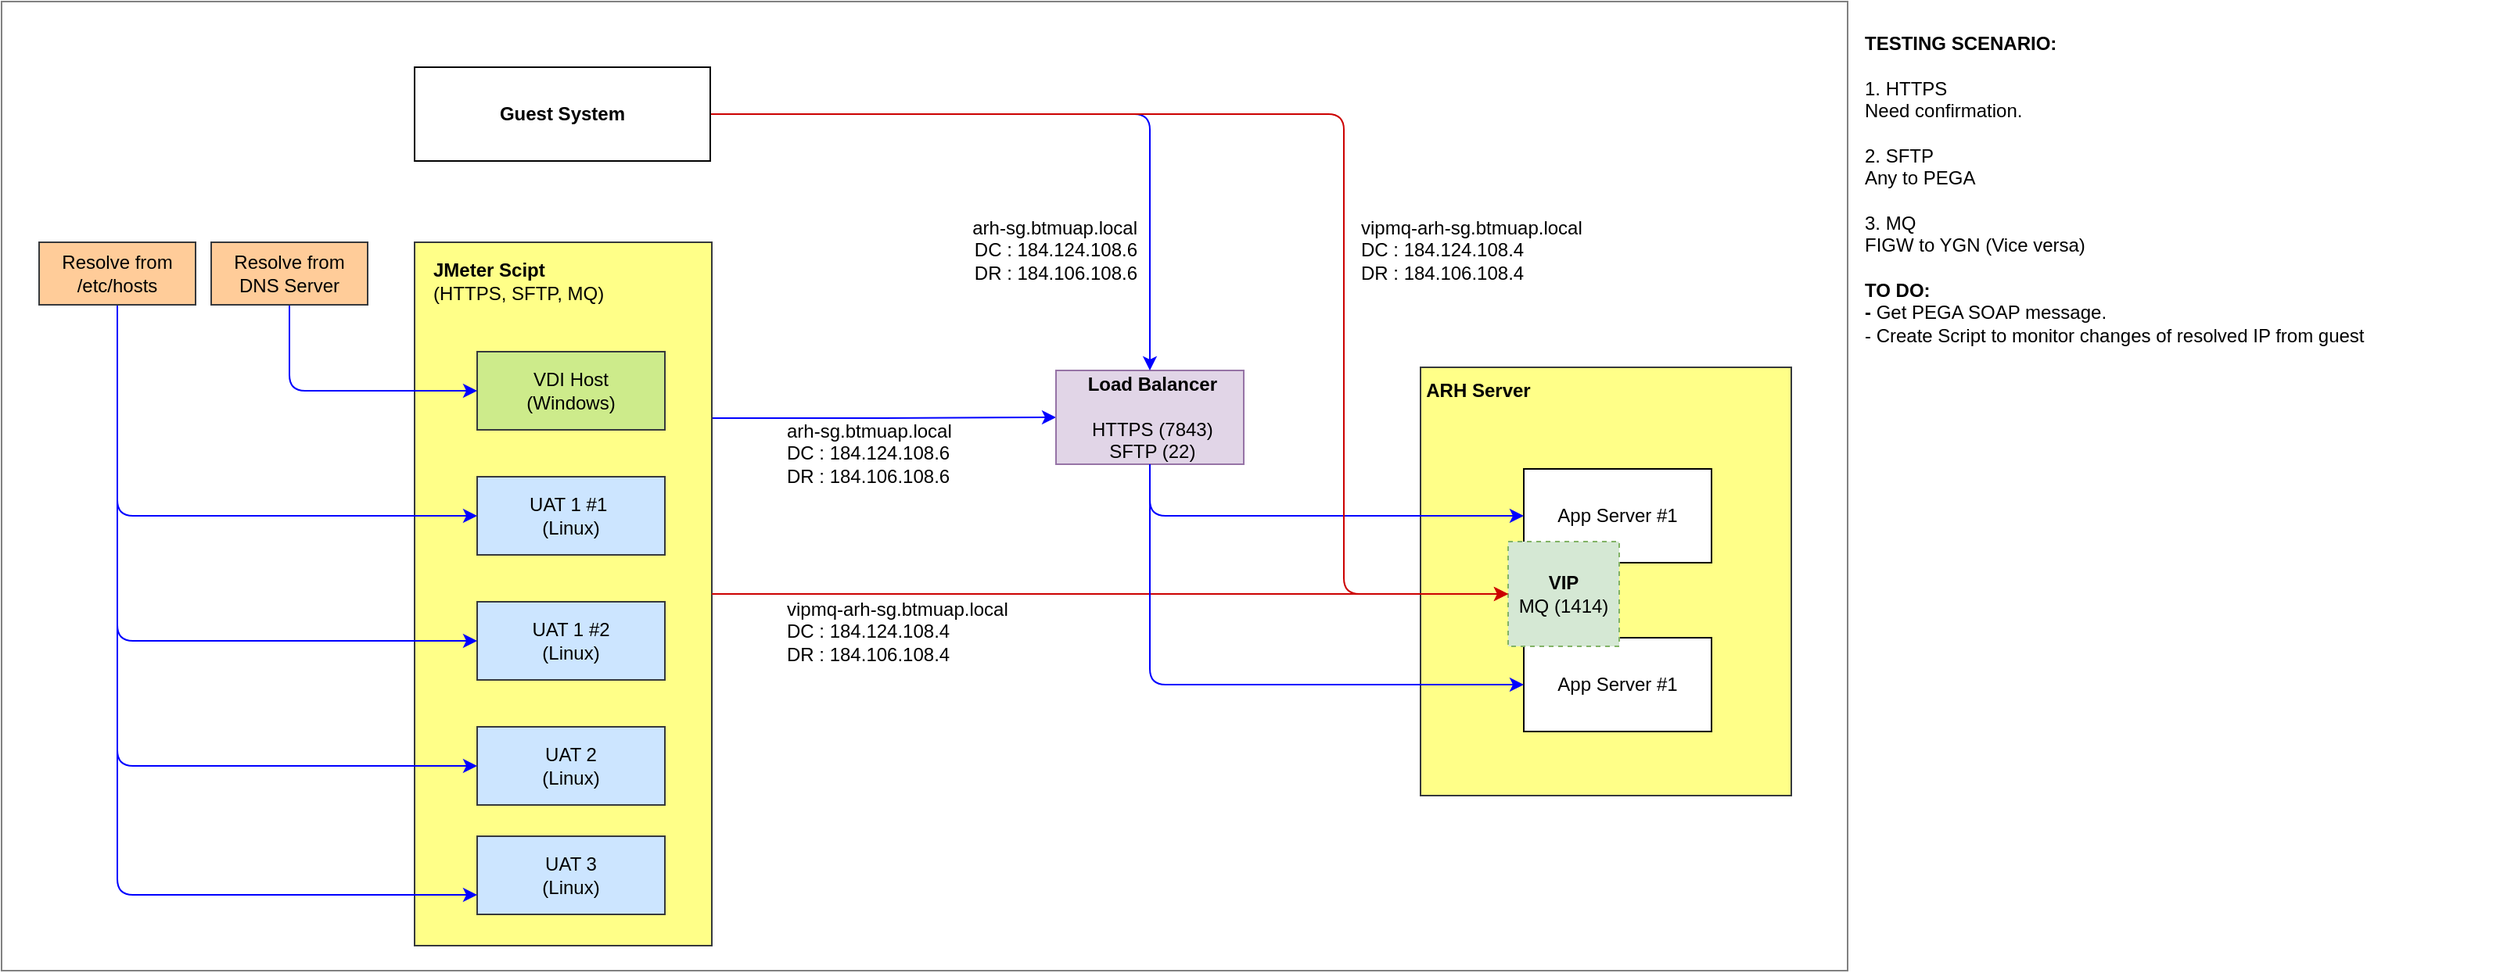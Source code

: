 <mxfile version="26.0.16">
  <diagram name="Page-1" id="khiKNV9_wSGJ7rBO3mhU">
    <mxGraphModel dx="1502" dy="1447" grid="0" gridSize="10" guides="1" tooltips="1" connect="1" arrows="1" fold="1" page="1" pageScale="1" pageWidth="850" pageHeight="1100" math="0" shadow="0">
      <root>
        <mxCell id="0" />
        <mxCell id="1" parent="0" />
        <mxCell id="OyTotf3cjlx3w-jjL12O-33" value="" style="rounded=0;whiteSpace=wrap;html=1;strokeColor=#808080;" vertex="1" parent="1">
          <mxGeometry x="-224" y="-144" width="1180" height="620" as="geometry" />
        </mxCell>
        <mxCell id="OyTotf3cjlx3w-jjL12O-16" style="edgeStyle=orthogonalEdgeStyle;rounded=0;orthogonalLoop=1;jettySize=auto;html=1;exitX=1;exitY=0.25;exitDx=0;exitDy=0;entryX=0;entryY=0.5;entryDx=0;entryDy=0;strokeColor=#0000FF;" edge="1" parent="1" source="OyTotf3cjlx3w-jjL12O-6" target="OyTotf3cjlx3w-jjL12O-15">
          <mxGeometry relative="1" as="geometry" />
        </mxCell>
        <mxCell id="OyTotf3cjlx3w-jjL12O-6" value="" style="rounded=0;whiteSpace=wrap;html=1;fillColor=#ffff88;strokeColor=#36393d;" vertex="1" parent="1">
          <mxGeometry x="40" y="10" width="190" height="450" as="geometry" />
        </mxCell>
        <mxCell id="OyTotf3cjlx3w-jjL12O-1" value="VDI Host&lt;div&gt;(Windows&lt;span style=&quot;background-color: transparent; color: light-dark(rgb(0, 0, 0), rgb(255, 255, 255));&quot;&gt;)&lt;/span&gt;&lt;/div&gt;" style="rounded=0;whiteSpace=wrap;html=1;fillColor=#cdeb8b;strokeColor=#36393d;" vertex="1" parent="1">
          <mxGeometry x="80" y="80" width="120" height="50" as="geometry" />
        </mxCell>
        <mxCell id="OyTotf3cjlx3w-jjL12O-2" value="UAT 1 #1&amp;nbsp;&lt;div&gt;(&lt;span style=&quot;background-color: transparent; color: light-dark(rgb(0, 0, 0), rgb(255, 255, 255));&quot;&gt;Linux)&lt;/span&gt;&lt;/div&gt;" style="rounded=0;whiteSpace=wrap;html=1;fillColor=#cce5ff;strokeColor=#36393d;" vertex="1" parent="1">
          <mxGeometry x="80" y="160" width="120" height="50" as="geometry" />
        </mxCell>
        <mxCell id="OyTotf3cjlx3w-jjL12O-3" value="UAT 1 #2&lt;div&gt;(Linux)&lt;/div&gt;" style="rounded=0;whiteSpace=wrap;html=1;fillColor=#cce5ff;strokeColor=#36393d;" vertex="1" parent="1">
          <mxGeometry x="80" y="240" width="120" height="50" as="geometry" />
        </mxCell>
        <mxCell id="OyTotf3cjlx3w-jjL12O-4" value="UAT 2&lt;div&gt;(Linux)&lt;/div&gt;" style="rounded=0;whiteSpace=wrap;html=1;fillColor=#cce5ff;strokeColor=#36393d;" vertex="1" parent="1">
          <mxGeometry x="80" y="320" width="120" height="50" as="geometry" />
        </mxCell>
        <mxCell id="OyTotf3cjlx3w-jjL12O-5" value="UAT 3&lt;div&gt;(Linux)&lt;/div&gt;" style="rounded=0;whiteSpace=wrap;html=1;fillColor=#cce5ff;strokeColor=#36393d;" vertex="1" parent="1">
          <mxGeometry x="80" y="390" width="120" height="50" as="geometry" />
        </mxCell>
        <mxCell id="OyTotf3cjlx3w-jjL12O-7" value="&lt;b&gt;JMeter Scipt&lt;/b&gt;&lt;div&gt;(HTTPS, SFTP, MQ)&lt;/div&gt;" style="text;html=1;align=left;verticalAlign=middle;whiteSpace=wrap;rounded=0;" vertex="1" parent="1">
          <mxGeometry x="50" y="20" width="140" height="30" as="geometry" />
        </mxCell>
        <mxCell id="OyTotf3cjlx3w-jjL12O-9" style="edgeStyle=orthogonalEdgeStyle;rounded=1;orthogonalLoop=1;jettySize=auto;html=1;entryX=0;entryY=0.5;entryDx=0;entryDy=0;exitX=0.5;exitY=1;exitDx=0;exitDy=0;strokeColor=#0000FF;curved=0;" edge="1" parent="1" source="OyTotf3cjlx3w-jjL12O-8" target="OyTotf3cjlx3w-jjL12O-1">
          <mxGeometry relative="1" as="geometry">
            <mxPoint x="-40" y="120" as="targetPoint" />
          </mxGeometry>
        </mxCell>
        <mxCell id="OyTotf3cjlx3w-jjL12O-8" value="&lt;div&gt;Resolve from&lt;/div&gt;DNS Server" style="rounded=0;whiteSpace=wrap;html=1;fillColor=#ffcc99;strokeColor=#36393d;" vertex="1" parent="1">
          <mxGeometry x="-90" y="10" width="100" height="40" as="geometry" />
        </mxCell>
        <mxCell id="OyTotf3cjlx3w-jjL12O-11" style="edgeStyle=orthogonalEdgeStyle;rounded=1;orthogonalLoop=1;jettySize=auto;html=1;exitX=0.5;exitY=1;exitDx=0;exitDy=0;entryX=0;entryY=0.75;entryDx=0;entryDy=0;strokeColor=#0000FF;curved=0;" edge="1" parent="1" source="OyTotf3cjlx3w-jjL12O-10" target="OyTotf3cjlx3w-jjL12O-5">
          <mxGeometry relative="1" as="geometry" />
        </mxCell>
        <mxCell id="OyTotf3cjlx3w-jjL12O-12" style="edgeStyle=orthogonalEdgeStyle;rounded=1;orthogonalLoop=1;jettySize=auto;html=1;exitX=0.5;exitY=1;exitDx=0;exitDy=0;entryX=0;entryY=0.5;entryDx=0;entryDy=0;strokeColor=#0000FF;curved=0;" edge="1" parent="1" source="OyTotf3cjlx3w-jjL12O-10" target="OyTotf3cjlx3w-jjL12O-2">
          <mxGeometry relative="1" as="geometry" />
        </mxCell>
        <mxCell id="OyTotf3cjlx3w-jjL12O-13" style="edgeStyle=orthogonalEdgeStyle;rounded=1;orthogonalLoop=1;jettySize=auto;html=1;exitX=0.5;exitY=1;exitDx=0;exitDy=0;entryX=0;entryY=0.5;entryDx=0;entryDy=0;strokeColor=#0000FF;curved=0;" edge="1" parent="1" source="OyTotf3cjlx3w-jjL12O-10" target="OyTotf3cjlx3w-jjL12O-3">
          <mxGeometry relative="1" as="geometry" />
        </mxCell>
        <mxCell id="OyTotf3cjlx3w-jjL12O-14" style="edgeStyle=orthogonalEdgeStyle;rounded=1;orthogonalLoop=1;jettySize=auto;html=1;exitX=0.5;exitY=1;exitDx=0;exitDy=0;entryX=0;entryY=0.5;entryDx=0;entryDy=0;strokeColor=#0000FF;curved=0;" edge="1" parent="1" source="OyTotf3cjlx3w-jjL12O-10" target="OyTotf3cjlx3w-jjL12O-4">
          <mxGeometry relative="1" as="geometry" />
        </mxCell>
        <mxCell id="OyTotf3cjlx3w-jjL12O-10" value="Resolve from /etc/hosts" style="rounded=0;whiteSpace=wrap;html=1;fillColor=#ffcc99;strokeColor=#36393d;" vertex="1" parent="1">
          <mxGeometry x="-200" y="10" width="100" height="40" as="geometry" />
        </mxCell>
        <mxCell id="OyTotf3cjlx3w-jjL12O-15" value="&lt;b&gt;&amp;nbsp;Load Balancer&lt;/b&gt;&lt;div&gt;&lt;b&gt;&lt;br&gt;&lt;/b&gt;&lt;div&gt;&lt;div&gt;&amp;nbsp;HTTPS (7843)&lt;/div&gt;&lt;div&gt;&amp;nbsp;SFTP (22&lt;span style=&quot;background-color: transparent; color: light-dark(rgb(0, 0, 0), rgb(255, 255, 255));&quot;&gt;)&lt;/span&gt;&lt;/div&gt;&lt;/div&gt;&lt;/div&gt;" style="rounded=0;whiteSpace=wrap;html=1;align=center;fillColor=#e1d5e7;strokeColor=#9673a6;" vertex="1" parent="1">
          <mxGeometry x="450" y="92" width="120" height="60" as="geometry" />
        </mxCell>
        <mxCell id="OyTotf3cjlx3w-jjL12O-17" value="arh-sg.btmuap.local&lt;br&gt;DC : 184.124.108.6&lt;br&gt;DR : 184.106.108.6" style="text;html=1;align=left;verticalAlign=middle;whiteSpace=wrap;rounded=0;" vertex="1" parent="1">
          <mxGeometry x="275.5" y="130" width="142" height="30" as="geometry" />
        </mxCell>
        <mxCell id="OyTotf3cjlx3w-jjL12O-20" value="" style="rounded=0;whiteSpace=wrap;html=1;fillColor=#ffff88;strokeColor=#36393d;" vertex="1" parent="1">
          <mxGeometry x="683" y="90" width="237" height="274" as="geometry" />
        </mxCell>
        <mxCell id="OyTotf3cjlx3w-jjL12O-23" value="App Server #1" style="rounded=0;whiteSpace=wrap;html=1;" vertex="1" parent="1">
          <mxGeometry x="749" y="155" width="120" height="60" as="geometry" />
        </mxCell>
        <mxCell id="OyTotf3cjlx3w-jjL12O-24" value="App Server #1" style="rounded=0;whiteSpace=wrap;html=1;" vertex="1" parent="1">
          <mxGeometry x="749" y="263" width="120" height="60" as="geometry" />
        </mxCell>
        <mxCell id="OyTotf3cjlx3w-jjL12O-25" value="&lt;b&gt;VIP&lt;/b&gt;&lt;div&gt;MQ (1414)&lt;/div&gt;" style="rounded=0;whiteSpace=wrap;html=1;dashed=1;fillColor=#d5e8d4;strokeColor=#82b366;" vertex="1" parent="1">
          <mxGeometry x="739" y="201.5" width="71" height="67" as="geometry" />
        </mxCell>
        <mxCell id="OyTotf3cjlx3w-jjL12O-26" style="edgeStyle=orthogonalEdgeStyle;rounded=0;orthogonalLoop=1;jettySize=auto;html=1;exitX=1;exitY=0.5;exitDx=0;exitDy=0;entryX=0;entryY=0.5;entryDx=0;entryDy=0;strokeColor=#CC0000;" edge="1" parent="1" source="OyTotf3cjlx3w-jjL12O-6" target="OyTotf3cjlx3w-jjL12O-25">
          <mxGeometry relative="1" as="geometry" />
        </mxCell>
        <mxCell id="OyTotf3cjlx3w-jjL12O-27" style="edgeStyle=orthogonalEdgeStyle;rounded=1;orthogonalLoop=1;jettySize=auto;html=1;entryX=0;entryY=0.5;entryDx=0;entryDy=0;exitX=0.5;exitY=1;exitDx=0;exitDy=0;strokeColor=#0000FF;curved=0;" edge="1" parent="1" source="OyTotf3cjlx3w-jjL12O-15" target="OyTotf3cjlx3w-jjL12O-23">
          <mxGeometry relative="1" as="geometry" />
        </mxCell>
        <mxCell id="OyTotf3cjlx3w-jjL12O-28" style="edgeStyle=orthogonalEdgeStyle;rounded=1;orthogonalLoop=1;jettySize=auto;html=1;exitX=0.5;exitY=1;exitDx=0;exitDy=0;entryX=0;entryY=0.5;entryDx=0;entryDy=0;strokeColor=#0000FF;curved=0;" edge="1" parent="1" source="OyTotf3cjlx3w-jjL12O-15" target="OyTotf3cjlx3w-jjL12O-24">
          <mxGeometry relative="1" as="geometry" />
        </mxCell>
        <mxCell id="OyTotf3cjlx3w-jjL12O-29" value="vipmq-arh-sg.btmuap.local&lt;br&gt;DC : 184.124.108.4&lt;br&gt;DR : 184.106.108.4" style="text;html=1;align=left;verticalAlign=middle;whiteSpace=wrap;rounded=0;" vertex="1" parent="1">
          <mxGeometry x="275.5" y="244" width="155" height="30" as="geometry" />
        </mxCell>
        <mxCell id="OyTotf3cjlx3w-jjL12O-34" value="&lt;b&gt;ARH Server&lt;/b&gt;" style="text;html=1;align=center;verticalAlign=middle;whiteSpace=wrap;rounded=0;" vertex="1" parent="1">
          <mxGeometry x="680" y="90" width="80" height="30" as="geometry" />
        </mxCell>
        <mxCell id="OyTotf3cjlx3w-jjL12O-36" value="&lt;b&gt;TESTING SCENARIO:&lt;/b&gt;&lt;div&gt;&lt;br&gt;&lt;/div&gt;&lt;div&gt;1. HTTPS&lt;/div&gt;&lt;div&gt;Need confirmation.&lt;/div&gt;&lt;div&gt;&lt;br&gt;&lt;/div&gt;&lt;div&gt;2. SFTP&lt;/div&gt;&lt;div&gt;Any to PEGA&lt;/div&gt;&lt;div&gt;&lt;br&gt;&lt;/div&gt;&lt;div&gt;3. MQ&lt;br&gt;&lt;div&gt;FIGW to YGN (Vice versa)&lt;/div&gt;&lt;div&gt;&lt;b&gt;&lt;br&gt;&lt;/b&gt;&lt;/div&gt;&lt;div&gt;&lt;b&gt;TO DO:&lt;/b&gt;&lt;/div&gt;&lt;/div&gt;&lt;div&gt;&lt;b&gt;- &lt;/b&gt;Get PEGA SOAP message.&lt;/div&gt;&lt;div&gt;- Create Script to monitor changes of resolved IP from guest&lt;/div&gt;" style="text;html=1;align=left;verticalAlign=middle;whiteSpace=wrap;rounded=0;" vertex="1" parent="1">
          <mxGeometry x="965" y="-144" width="407" height="240" as="geometry" />
        </mxCell>
        <mxCell id="OyTotf3cjlx3w-jjL12O-39" style="edgeStyle=orthogonalEdgeStyle;rounded=1;orthogonalLoop=1;jettySize=auto;html=1;exitX=1;exitY=0.5;exitDx=0;exitDy=0;entryX=0.5;entryY=0;entryDx=0;entryDy=0;strokeColor=#0000FF;curved=0;" edge="1" parent="1" source="OyTotf3cjlx3w-jjL12O-37" target="OyTotf3cjlx3w-jjL12O-15">
          <mxGeometry relative="1" as="geometry" />
        </mxCell>
        <mxCell id="OyTotf3cjlx3w-jjL12O-40" style="edgeStyle=orthogonalEdgeStyle;rounded=1;orthogonalLoop=1;jettySize=auto;html=1;exitX=1;exitY=0.5;exitDx=0;exitDy=0;strokeColor=#CC0000;curved=0;" edge="1" parent="1" source="OyTotf3cjlx3w-jjL12O-37" target="OyTotf3cjlx3w-jjL12O-25">
          <mxGeometry relative="1" as="geometry">
            <Array as="points">
              <mxPoint x="634" y="-72" />
              <mxPoint x="634" y="235" />
            </Array>
          </mxGeometry>
        </mxCell>
        <mxCell id="OyTotf3cjlx3w-jjL12O-37" value="&lt;b&gt;Guest System&lt;/b&gt;" style="rounded=0;whiteSpace=wrap;html=1;" vertex="1" parent="1">
          <mxGeometry x="40" y="-102" width="189" height="60" as="geometry" />
        </mxCell>
        <mxCell id="OyTotf3cjlx3w-jjL12O-42" value="arh-sg.btmuap.local&lt;br&gt;DC : 184.124.108.6&lt;br&gt;DR : 184.106.108.6" style="text;html=1;align=right;verticalAlign=middle;whiteSpace=wrap;rounded=0;" vertex="1" parent="1">
          <mxGeometry x="362" width="142" height="30" as="geometry" />
        </mxCell>
        <mxCell id="OyTotf3cjlx3w-jjL12O-43" value="vipmq-arh-sg.btmuap.local&lt;br&gt;DC : 184.124.108.4&lt;br&gt;DR : 184.106.108.4" style="text;html=1;align=left;verticalAlign=middle;whiteSpace=wrap;rounded=0;" vertex="1" parent="1">
          <mxGeometry x="642.5" width="155" height="30" as="geometry" />
        </mxCell>
      </root>
    </mxGraphModel>
  </diagram>
</mxfile>
